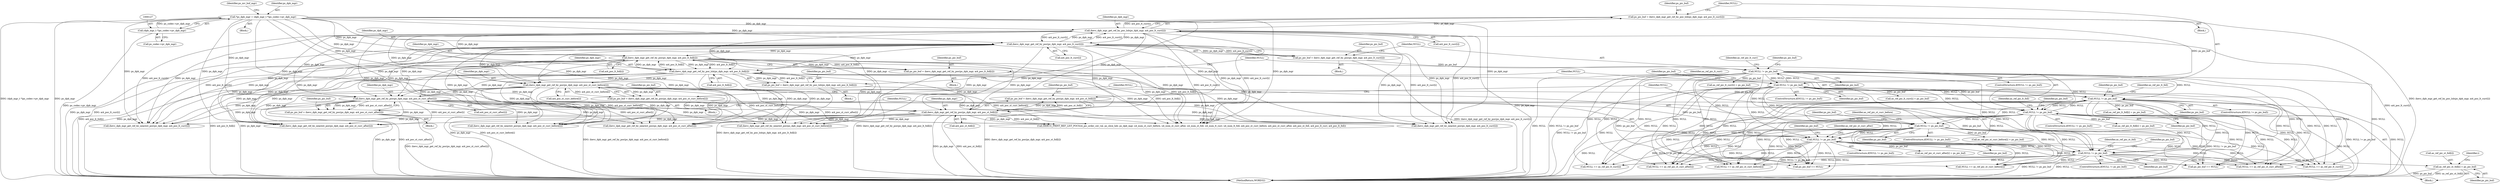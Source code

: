 digraph "0_Android_913d9e8d93d6b81bb8eac3fc2c1426651f5b259d_0@array" {
"1000709" [label="(Call,as_ref_pic_st_foll[i] = ps_pic_buf)"];
"1000701" [label="(Call,NULL != ps_pic_buf)"];
"1000539" [label="(Call,NULL != ps_pic_buf)"];
"1000516" [label="(Call,NULL != ps_pic_buf)"];
"1000508" [label="(Call,ps_pic_buf = ihevc_dpb_mgr_get_ref_by_poc_lsb(ps_dpb_mgr, ai4_poc_lt_curr[i]))"];
"1000510" [label="(Call,ihevc_dpb_mgr_get_ref_by_poc_lsb(ps_dpb_mgr, ai4_poc_lt_curr[i]))"];
"1000124" [label="(Call,*ps_dpb_mgr = (dpb_mgr_t *)ps_codec->pv_dpb_mgr)"];
"1000126" [label="(Call,(dpb_mgr_t *)ps_codec->pv_dpb_mgr)"];
"1000533" [label="(Call,ihevc_dpb_mgr_get_ref_by_poc(ps_dpb_mgr, ai4_poc_lt_curr[i]))"];
"1000531" [label="(Call,ps_pic_buf = ihevc_dpb_mgr_get_ref_by_poc(ps_dpb_mgr, ai4_poc_lt_curr[i]))"];
"1000579" [label="(Call,NULL != ps_pic_buf)"];
"1000602" [label="(Call,NULL != ps_pic_buf)"];
"1000594" [label="(Call,ps_pic_buf = ihevc_dpb_mgr_get_ref_by_poc(ps_dpb_mgr, ai4_poc_lt_foll[i]))"];
"1000596" [label="(Call,ihevc_dpb_mgr_get_ref_by_poc(ps_dpb_mgr, ai4_poc_lt_foll[i]))"];
"1000573" [label="(Call,ihevc_dpb_mgr_get_ref_by_poc_lsb(ps_dpb_mgr, ai4_poc_lt_foll[i]))"];
"1000571" [label="(Call,ps_pic_buf = ihevc_dpb_mgr_get_ref_by_poc_lsb(ps_dpb_mgr, ai4_poc_lt_foll[i]))"];
"1000635" [label="(Call,NULL != ps_pic_buf)"];
"1000627" [label="(Call,ps_pic_buf = ihevc_dpb_mgr_get_ref_by_poc(ps_dpb_mgr, ai4_poc_st_curr_before[i]))"];
"1000629" [label="(Call,ihevc_dpb_mgr_get_ref_by_poc(ps_dpb_mgr, ai4_poc_st_curr_before[i]))"];
"1000668" [label="(Call,NULL != ps_pic_buf)"];
"1000660" [label="(Call,ps_pic_buf = ihevc_dpb_mgr_get_ref_by_poc(ps_dpb_mgr, ai4_poc_st_curr_after[i]))"];
"1000662" [label="(Call,ihevc_dpb_mgr_get_ref_by_poc(ps_dpb_mgr, ai4_poc_st_curr_after[i]))"];
"1000693" [label="(Call,ps_pic_buf = ihevc_dpb_mgr_get_ref_by_poc(ps_dpb_mgr, ai4_poc_st_foll[i]))"];
"1000695" [label="(Call,ihevc_dpb_mgr_get_ref_by_poc(ps_dpb_mgr, ai4_poc_st_foll[i]))"];
"1000637" [label="(Identifier,ps_pic_buf)"];
"1000661" [label="(Identifier,ps_pic_buf)"];
"1000573" [label="(Call,ihevc_dpb_mgr_get_ref_by_poc_lsb(ps_dpb_mgr, ai4_poc_lt_foll[i]))"];
"1000570" [label="(Block,)"];
"1000668" [label="(Call,NULL != ps_pic_buf)"];
"1000673" [label="(Identifier,ps_pic_buf)"];
"1000701" [label="(Call,NULL != ps_pic_buf)"];
"1000664" [label="(Call,ai4_poc_st_curr_after[i])"];
"1000593" [label="(Block,)"];
"1000667" [label="(ControlStructure,if(NULL != ps_pic_buf))"];
"1000630" [label="(Identifier,ps_dpb_mgr)"];
"1000813" [label="(Call,NULL == as_ref_pic_st_curr_after[i])"];
"1000509" [label="(Identifier,ps_pic_buf)"];
"1000521" [label="(Identifier,ps_pic_buf)"];
"1000584" [label="(Identifier,ps_pic_buf)"];
"1000663" [label="(Identifier,ps_dpb_mgr)"];
"1000631" [label="(Call,ai4_poc_st_curr_before[i])"];
"1000595" [label="(Identifier,ps_pic_buf)"];
"1000628" [label="(Identifier,ps_pic_buf)"];
"1000535" [label="(Call,ai4_poc_lt_curr[i])"];
"1000602" [label="(Call,NULL != ps_pic_buf)"];
"1001058" [label="(Call,ihevc_dpb_mgr_get_ref_by_nearest_poc(ps_dpb_mgr, ai4_poc_st_curr_before[i]))"];
"1000572" [label="(Identifier,ps_pic_buf)"];
"1001090" [label="(Call,NULL == as_ref_pic_lt_curr[i])"];
"1000547" [label="(Call,as_ref_pic_lt_curr[i] = ps_pic_buf)"];
"1000124" [label="(Call,*ps_dpb_mgr = (dpb_mgr_t *)ps_codec->pv_dpb_mgr)"];
"1000660" [label="(Call,ps_pic_buf = ihevc_dpb_mgr_get_ref_by_poc(ps_dpb_mgr, ai4_poc_st_curr_after[i]))"];
"1000532" [label="(Identifier,ps_pic_buf)"];
"1000539" [label="(Call,NULL != ps_pic_buf)"];
"1000865" [label="(Call,ihevc_dpb_mgr_get_ref_by_nearest_poc(ps_dpb_mgr, ai4_poc_lt_curr[i]))"];
"1000571" [label="(Call,ps_pic_buf = ihevc_dpb_mgr_get_ref_by_poc_lsb(ps_dpb_mgr, ai4_poc_lt_foll[i]))"];
"1000579" [label="(Call,NULL != ps_pic_buf)"];
"1000581" [label="(Identifier,ps_pic_buf)"];
"1000676" [label="(Call,as_ref_pic_st_curr_after[i] = ps_pic_buf)"];
"1000512" [label="(Call,ai4_poc_lt_curr[i])"];
"1000589" [label="(Identifier,as_ref_pic_lt_foll)"];
"1000526" [label="(Identifier,as_ref_pic_lt_curr)"];
"1000612" [label="(Identifier,as_ref_pic_lt_foll)"];
"1000691" [label="(Identifier,i)"];
"1000711" [label="(Identifier,as_ref_pic_st_foll)"];
"1000510" [label="(Call,ihevc_dpb_mgr_get_ref_by_poc_lsb(ps_dpb_mgr, ai4_poc_lt_curr[i]))"];
"1000517" [label="(Identifier,NULL)"];
"1000578" [label="(ControlStructure,if(NULL != ps_pic_buf))"];
"1000823" [label="(Call,ihevc_dpb_mgr_get_ref_by_nearest_poc(ps_dpb_mgr, ai4_poc_st_curr_after[i]))"];
"1000697" [label="(Call,ai4_poc_st_foll[i])"];
"1000934" [label="(Call,ps_pic_buf == NULL)"];
"1000635" [label="(Call,NULL != ps_pic_buf)"];
"1000629" [label="(Call,ihevc_dpb_mgr_get_ref_by_poc(ps_dpb_mgr, ai4_poc_st_curr_before[i]))"];
"1000700" [label="(ControlStructure,if(NULL != ps_pic_buf))"];
"1000597" [label="(Identifier,ps_dpb_mgr)"];
"1000696" [label="(Identifier,ps_dpb_mgr)"];
"1000692" [label="(Block,)"];
"1000695" [label="(Call,ihevc_dpb_mgr_get_ref_by_poc(ps_dpb_mgr, ai4_poc_st_foll[i]))"];
"1000710" [label="(Call,as_ref_pic_st_foll[i])"];
"1000662" [label="(Call,ihevc_dpb_mgr_get_ref_by_poc(ps_dpb_mgr, ai4_poc_st_curr_after[i]))"];
"1000601" [label="(ControlStructure,if(NULL != ps_pic_buf))"];
"1000709" [label="(Call,as_ref_pic_st_foll[i] = ps_pic_buf)"];
"1000706" [label="(Identifier,ps_pic_buf)"];
"1000659" [label="(Block,)"];
"1000694" [label="(Identifier,ps_pic_buf)"];
"1000693" [label="(Call,ps_pic_buf = ihevc_dpb_mgr_get_ref_by_poc(ps_dpb_mgr, ai4_poc_st_foll[i]))"];
"1000128" [label="(Call,ps_codec->pv_dpb_mgr)"];
"1000670" [label="(Identifier,ps_pic_buf)"];
"1000678" [label="(Identifier,as_ref_pic_st_curr_after)"];
"1000533" [label="(Call,ihevc_dpb_mgr_get_ref_by_poc(ps_dpb_mgr, ai4_poc_lt_curr[i]))"];
"1000610" [label="(Call,as_ref_pic_lt_foll[i] = ps_pic_buf)"];
"1000515" [label="(ControlStructure,if(NULL != ps_pic_buf))"];
"1000508" [label="(Call,ps_pic_buf = ihevc_dpb_mgr_get_ref_by_poc_lsb(ps_dpb_mgr, ai4_poc_lt_curr[i]))"];
"1000604" [label="(Identifier,ps_pic_buf)"];
"1000518" [label="(Identifier,ps_pic_buf)"];
"1000855" [label="(Call,NULL == as_ref_pic_lt_curr[i])"];
"1000541" [label="(Identifier,ps_pic_buf)"];
"1000544" [label="(Identifier,ps_pic_buf)"];
"1000549" [label="(Identifier,as_ref_pic_lt_curr)"];
"1000575" [label="(Call,ai4_poc_lt_foll[i])"];
"1000636" [label="(Identifier,NULL)"];
"1000125" [label="(Identifier,ps_dpb_mgr)"];
"1000530" [label="(Block,)"];
"1001190" [label="(Call,DEBUG_PRINT_REF_LIST_POCS(i4_pic_order_cnt_val, ps_slice_hdr, ps_dpb_mgr, u4_num_st_curr_before, u4_num_st_curr_after, u4_num_st_foll, u4_num_lt_curr, u4_num_lt_foll, ai4_poc_st_curr_before, ai4_poc_st_curr_after, ai4_poc_st_foll, ai4_poc_lt_curr, ai4_poc_lt_foll))"];
"1000634" [label="(ControlStructure,if(NULL != ps_pic_buf))"];
"1000507" [label="(Block,)"];
"1001006" [label="(Call,NULL == as_ref_pic_st_curr_after[i])"];
"1000640" [label="(Identifier,ps_pic_buf)"];
"1000703" [label="(Identifier,ps_pic_buf)"];
"1000645" [label="(Identifier,as_ref_pic_st_curr_before)"];
"1000580" [label="(Identifier,NULL)"];
"1000781" [label="(Call,ihevc_dpb_mgr_get_ref_by_nearest_poc(ps_dpb_mgr, ai4_poc_st_curr_before[i]))"];
"1000126" [label="(Call,(dpb_mgr_t *)ps_codec->pv_dpb_mgr)"];
"1000574" [label="(Identifier,ps_dpb_mgr)"];
"1000531" [label="(Call,ps_pic_buf = ihevc_dpb_mgr_get_ref_by_poc(ps_dpb_mgr, ai4_poc_lt_curr[i]))"];
"1000598" [label="(Call,ai4_poc_lt_foll[i])"];
"1000713" [label="(Identifier,ps_pic_buf)"];
"1000587" [label="(Call,as_ref_pic_lt_foll[i] = ps_pic_buf)"];
"1000702" [label="(Identifier,NULL)"];
"1000524" [label="(Call,as_ref_pic_lt_curr[i] = ps_pic_buf)"];
"1001100" [label="(Call,ihevc_dpb_mgr_get_ref_by_nearest_poc(ps_dpb_mgr, ai4_poc_lt_curr[i]))"];
"1000112" [label="(Block,)"];
"1000516" [label="(Call,NULL != ps_pic_buf)"];
"1000603" [label="(Identifier,NULL)"];
"1000538" [label="(ControlStructure,if(NULL != ps_pic_buf))"];
"1000627" [label="(Call,ps_pic_buf = ihevc_dpb_mgr_get_ref_by_poc(ps_dpb_mgr, ai4_poc_st_curr_before[i]))"];
"1001048" [label="(Call,NULL == as_ref_pic_st_curr_before[i])"];
"1000607" [label="(Identifier,ps_pic_buf)"];
"1000594" [label="(Call,ps_pic_buf = ihevc_dpb_mgr_get_ref_by_poc(ps_dpb_mgr, ai4_poc_lt_foll[i]))"];
"1001169" [label="(Call,ps_pic_buf == NULL)"];
"1000596" [label="(Call,ihevc_dpb_mgr_get_ref_by_poc(ps_dpb_mgr, ai4_poc_lt_foll[i]))"];
"1000534" [label="(Identifier,ps_dpb_mgr)"];
"1000669" [label="(Identifier,NULL)"];
"1000643" [label="(Call,as_ref_pic_st_curr_before[i] = ps_pic_buf)"];
"1000540" [label="(Identifier,NULL)"];
"1001016" [label="(Call,ihevc_dpb_mgr_get_ref_by_nearest_poc(ps_dpb_mgr, ai4_poc_st_curr_after[i]))"];
"1000133" [label="(Identifier,ps_mv_buf_mgr)"];
"1001297" [label="(MethodReturn,WORD32)"];
"1000511" [label="(Identifier,ps_dpb_mgr)"];
"1000626" [label="(Block,)"];
"1000771" [label="(Call,NULL == as_ref_pic_st_curr_before[i])"];
"1000709" -> "1000692"  [label="AST: "];
"1000709" -> "1000713"  [label="CFG: "];
"1000710" -> "1000709"  [label="AST: "];
"1000713" -> "1000709"  [label="AST: "];
"1000691" -> "1000709"  [label="CFG: "];
"1000709" -> "1001297"  [label="DDG: as_ref_pic_st_foll[i]"];
"1000709" -> "1001297"  [label="DDG: ps_pic_buf"];
"1000701" -> "1000709"  [label="DDG: ps_pic_buf"];
"1000701" -> "1000700"  [label="AST: "];
"1000701" -> "1000703"  [label="CFG: "];
"1000702" -> "1000701"  [label="AST: "];
"1000703" -> "1000701"  [label="AST: "];
"1000706" -> "1000701"  [label="CFG: "];
"1000711" -> "1000701"  [label="CFG: "];
"1000701" -> "1001297"  [label="DDG: NULL != ps_pic_buf"];
"1000701" -> "1001297"  [label="DDG: NULL"];
"1000539" -> "1000701"  [label="DDG: NULL"];
"1000579" -> "1000701"  [label="DDG: NULL"];
"1000635" -> "1000701"  [label="DDG: NULL"];
"1000602" -> "1000701"  [label="DDG: NULL"];
"1000668" -> "1000701"  [label="DDG: NULL"];
"1000516" -> "1000701"  [label="DDG: NULL"];
"1000693" -> "1000701"  [label="DDG: ps_pic_buf"];
"1000701" -> "1000771"  [label="DDG: NULL"];
"1000701" -> "1000813"  [label="DDG: NULL"];
"1000701" -> "1000855"  [label="DDG: NULL"];
"1000701" -> "1000934"  [label="DDG: NULL"];
"1000701" -> "1001006"  [label="DDG: NULL"];
"1000701" -> "1001048"  [label="DDG: NULL"];
"1000701" -> "1001090"  [label="DDG: NULL"];
"1000701" -> "1001169"  [label="DDG: NULL"];
"1000539" -> "1000538"  [label="AST: "];
"1000539" -> "1000541"  [label="CFG: "];
"1000540" -> "1000539"  [label="AST: "];
"1000541" -> "1000539"  [label="AST: "];
"1000544" -> "1000539"  [label="CFG: "];
"1000549" -> "1000539"  [label="CFG: "];
"1000539" -> "1001297"  [label="DDG: NULL"];
"1000539" -> "1001297"  [label="DDG: NULL != ps_pic_buf"];
"1000539" -> "1000516"  [label="DDG: NULL"];
"1000516" -> "1000539"  [label="DDG: NULL"];
"1000531" -> "1000539"  [label="DDG: ps_pic_buf"];
"1000539" -> "1000547"  [label="DDG: ps_pic_buf"];
"1000539" -> "1000579"  [label="DDG: NULL"];
"1000539" -> "1000602"  [label="DDG: NULL"];
"1000539" -> "1000635"  [label="DDG: NULL"];
"1000539" -> "1000668"  [label="DDG: NULL"];
"1000539" -> "1000771"  [label="DDG: NULL"];
"1000539" -> "1000813"  [label="DDG: NULL"];
"1000539" -> "1000855"  [label="DDG: NULL"];
"1000539" -> "1000934"  [label="DDG: NULL"];
"1000539" -> "1001006"  [label="DDG: NULL"];
"1000539" -> "1001048"  [label="DDG: NULL"];
"1000539" -> "1001090"  [label="DDG: NULL"];
"1000539" -> "1001169"  [label="DDG: NULL"];
"1000516" -> "1000515"  [label="AST: "];
"1000516" -> "1000518"  [label="CFG: "];
"1000517" -> "1000516"  [label="AST: "];
"1000518" -> "1000516"  [label="AST: "];
"1000521" -> "1000516"  [label="CFG: "];
"1000526" -> "1000516"  [label="CFG: "];
"1000516" -> "1001297"  [label="DDG: NULL != ps_pic_buf"];
"1000516" -> "1001297"  [label="DDG: NULL"];
"1000508" -> "1000516"  [label="DDG: ps_pic_buf"];
"1000516" -> "1000524"  [label="DDG: ps_pic_buf"];
"1000516" -> "1000579"  [label="DDG: NULL"];
"1000516" -> "1000602"  [label="DDG: NULL"];
"1000516" -> "1000635"  [label="DDG: NULL"];
"1000516" -> "1000668"  [label="DDG: NULL"];
"1000516" -> "1000771"  [label="DDG: NULL"];
"1000516" -> "1000813"  [label="DDG: NULL"];
"1000516" -> "1000855"  [label="DDG: NULL"];
"1000516" -> "1000934"  [label="DDG: NULL"];
"1000516" -> "1001006"  [label="DDG: NULL"];
"1000516" -> "1001048"  [label="DDG: NULL"];
"1000516" -> "1001090"  [label="DDG: NULL"];
"1000516" -> "1001169"  [label="DDG: NULL"];
"1000508" -> "1000507"  [label="AST: "];
"1000508" -> "1000510"  [label="CFG: "];
"1000509" -> "1000508"  [label="AST: "];
"1000510" -> "1000508"  [label="AST: "];
"1000517" -> "1000508"  [label="CFG: "];
"1000508" -> "1001297"  [label="DDG: ihevc_dpb_mgr_get_ref_by_poc_lsb(ps_dpb_mgr, ai4_poc_lt_curr[i])"];
"1000510" -> "1000508"  [label="DDG: ps_dpb_mgr"];
"1000510" -> "1000508"  [label="DDG: ai4_poc_lt_curr[i]"];
"1000510" -> "1000512"  [label="CFG: "];
"1000511" -> "1000510"  [label="AST: "];
"1000512" -> "1000510"  [label="AST: "];
"1000510" -> "1001297"  [label="DDG: ps_dpb_mgr"];
"1000510" -> "1001297"  [label="DDG: ai4_poc_lt_curr[i]"];
"1000124" -> "1000510"  [label="DDG: ps_dpb_mgr"];
"1000533" -> "1000510"  [label="DDG: ps_dpb_mgr"];
"1000533" -> "1000510"  [label="DDG: ai4_poc_lt_curr[i]"];
"1000510" -> "1000533"  [label="DDG: ps_dpb_mgr"];
"1000510" -> "1000533"  [label="DDG: ai4_poc_lt_curr[i]"];
"1000510" -> "1000573"  [label="DDG: ps_dpb_mgr"];
"1000510" -> "1000596"  [label="DDG: ps_dpb_mgr"];
"1000510" -> "1000629"  [label="DDG: ps_dpb_mgr"];
"1000510" -> "1000662"  [label="DDG: ps_dpb_mgr"];
"1000510" -> "1000695"  [label="DDG: ps_dpb_mgr"];
"1000510" -> "1000781"  [label="DDG: ps_dpb_mgr"];
"1000510" -> "1000823"  [label="DDG: ps_dpb_mgr"];
"1000510" -> "1000865"  [label="DDG: ps_dpb_mgr"];
"1000510" -> "1000865"  [label="DDG: ai4_poc_lt_curr[i]"];
"1000510" -> "1001016"  [label="DDG: ps_dpb_mgr"];
"1000510" -> "1001058"  [label="DDG: ps_dpb_mgr"];
"1000510" -> "1001100"  [label="DDG: ps_dpb_mgr"];
"1000510" -> "1001100"  [label="DDG: ai4_poc_lt_curr[i]"];
"1000510" -> "1001190"  [label="DDG: ps_dpb_mgr"];
"1000510" -> "1001190"  [label="DDG: ai4_poc_lt_curr[i]"];
"1000124" -> "1000112"  [label="AST: "];
"1000124" -> "1000126"  [label="CFG: "];
"1000125" -> "1000124"  [label="AST: "];
"1000126" -> "1000124"  [label="AST: "];
"1000133" -> "1000124"  [label="CFG: "];
"1000124" -> "1001297"  [label="DDG: (dpb_mgr_t *)ps_codec->pv_dpb_mgr"];
"1000124" -> "1001297"  [label="DDG: ps_dpb_mgr"];
"1000126" -> "1000124"  [label="DDG: ps_codec->pv_dpb_mgr"];
"1000124" -> "1000533"  [label="DDG: ps_dpb_mgr"];
"1000124" -> "1000573"  [label="DDG: ps_dpb_mgr"];
"1000124" -> "1000596"  [label="DDG: ps_dpb_mgr"];
"1000124" -> "1000629"  [label="DDG: ps_dpb_mgr"];
"1000124" -> "1000662"  [label="DDG: ps_dpb_mgr"];
"1000124" -> "1000695"  [label="DDG: ps_dpb_mgr"];
"1000124" -> "1000781"  [label="DDG: ps_dpb_mgr"];
"1000124" -> "1000823"  [label="DDG: ps_dpb_mgr"];
"1000124" -> "1000865"  [label="DDG: ps_dpb_mgr"];
"1000124" -> "1001016"  [label="DDG: ps_dpb_mgr"];
"1000124" -> "1001058"  [label="DDG: ps_dpb_mgr"];
"1000124" -> "1001100"  [label="DDG: ps_dpb_mgr"];
"1000124" -> "1001190"  [label="DDG: ps_dpb_mgr"];
"1000126" -> "1000128"  [label="CFG: "];
"1000127" -> "1000126"  [label="AST: "];
"1000128" -> "1000126"  [label="AST: "];
"1000126" -> "1001297"  [label="DDG: ps_codec->pv_dpb_mgr"];
"1000533" -> "1000531"  [label="AST: "];
"1000533" -> "1000535"  [label="CFG: "];
"1000534" -> "1000533"  [label="AST: "];
"1000535" -> "1000533"  [label="AST: "];
"1000531" -> "1000533"  [label="CFG: "];
"1000533" -> "1001297"  [label="DDG: ps_dpb_mgr"];
"1000533" -> "1001297"  [label="DDG: ai4_poc_lt_curr[i]"];
"1000533" -> "1000531"  [label="DDG: ps_dpb_mgr"];
"1000533" -> "1000531"  [label="DDG: ai4_poc_lt_curr[i]"];
"1000533" -> "1000573"  [label="DDG: ps_dpb_mgr"];
"1000533" -> "1000596"  [label="DDG: ps_dpb_mgr"];
"1000533" -> "1000629"  [label="DDG: ps_dpb_mgr"];
"1000533" -> "1000662"  [label="DDG: ps_dpb_mgr"];
"1000533" -> "1000695"  [label="DDG: ps_dpb_mgr"];
"1000533" -> "1000781"  [label="DDG: ps_dpb_mgr"];
"1000533" -> "1000823"  [label="DDG: ps_dpb_mgr"];
"1000533" -> "1000865"  [label="DDG: ps_dpb_mgr"];
"1000533" -> "1000865"  [label="DDG: ai4_poc_lt_curr[i]"];
"1000533" -> "1001016"  [label="DDG: ps_dpb_mgr"];
"1000533" -> "1001058"  [label="DDG: ps_dpb_mgr"];
"1000533" -> "1001100"  [label="DDG: ps_dpb_mgr"];
"1000533" -> "1001100"  [label="DDG: ai4_poc_lt_curr[i]"];
"1000533" -> "1001190"  [label="DDG: ps_dpb_mgr"];
"1000533" -> "1001190"  [label="DDG: ai4_poc_lt_curr[i]"];
"1000531" -> "1000530"  [label="AST: "];
"1000532" -> "1000531"  [label="AST: "];
"1000540" -> "1000531"  [label="CFG: "];
"1000531" -> "1001297"  [label="DDG: ihevc_dpb_mgr_get_ref_by_poc(ps_dpb_mgr, ai4_poc_lt_curr[i])"];
"1000579" -> "1000578"  [label="AST: "];
"1000579" -> "1000581"  [label="CFG: "];
"1000580" -> "1000579"  [label="AST: "];
"1000581" -> "1000579"  [label="AST: "];
"1000584" -> "1000579"  [label="CFG: "];
"1000589" -> "1000579"  [label="CFG: "];
"1000579" -> "1001297"  [label="DDG: NULL != ps_pic_buf"];
"1000579" -> "1001297"  [label="DDG: NULL"];
"1000602" -> "1000579"  [label="DDG: NULL"];
"1000571" -> "1000579"  [label="DDG: ps_pic_buf"];
"1000579" -> "1000587"  [label="DDG: ps_pic_buf"];
"1000579" -> "1000602"  [label="DDG: NULL"];
"1000579" -> "1000635"  [label="DDG: NULL"];
"1000579" -> "1000668"  [label="DDG: NULL"];
"1000579" -> "1000771"  [label="DDG: NULL"];
"1000579" -> "1000813"  [label="DDG: NULL"];
"1000579" -> "1000855"  [label="DDG: NULL"];
"1000579" -> "1000934"  [label="DDG: NULL"];
"1000579" -> "1001006"  [label="DDG: NULL"];
"1000579" -> "1001048"  [label="DDG: NULL"];
"1000579" -> "1001090"  [label="DDG: NULL"];
"1000579" -> "1001169"  [label="DDG: NULL"];
"1000602" -> "1000601"  [label="AST: "];
"1000602" -> "1000604"  [label="CFG: "];
"1000603" -> "1000602"  [label="AST: "];
"1000604" -> "1000602"  [label="AST: "];
"1000607" -> "1000602"  [label="CFG: "];
"1000612" -> "1000602"  [label="CFG: "];
"1000602" -> "1001297"  [label="DDG: NULL != ps_pic_buf"];
"1000602" -> "1001297"  [label="DDG: NULL"];
"1000594" -> "1000602"  [label="DDG: ps_pic_buf"];
"1000602" -> "1000610"  [label="DDG: ps_pic_buf"];
"1000602" -> "1000635"  [label="DDG: NULL"];
"1000602" -> "1000668"  [label="DDG: NULL"];
"1000602" -> "1000771"  [label="DDG: NULL"];
"1000602" -> "1000813"  [label="DDG: NULL"];
"1000602" -> "1000855"  [label="DDG: NULL"];
"1000602" -> "1000934"  [label="DDG: NULL"];
"1000602" -> "1001006"  [label="DDG: NULL"];
"1000602" -> "1001048"  [label="DDG: NULL"];
"1000602" -> "1001090"  [label="DDG: NULL"];
"1000602" -> "1001169"  [label="DDG: NULL"];
"1000594" -> "1000593"  [label="AST: "];
"1000594" -> "1000596"  [label="CFG: "];
"1000595" -> "1000594"  [label="AST: "];
"1000596" -> "1000594"  [label="AST: "];
"1000603" -> "1000594"  [label="CFG: "];
"1000594" -> "1001297"  [label="DDG: ihevc_dpb_mgr_get_ref_by_poc(ps_dpb_mgr, ai4_poc_lt_foll[i])"];
"1000596" -> "1000594"  [label="DDG: ps_dpb_mgr"];
"1000596" -> "1000594"  [label="DDG: ai4_poc_lt_foll[i]"];
"1000596" -> "1000598"  [label="CFG: "];
"1000597" -> "1000596"  [label="AST: "];
"1000598" -> "1000596"  [label="AST: "];
"1000596" -> "1001297"  [label="DDG: ai4_poc_lt_foll[i]"];
"1000596" -> "1001297"  [label="DDG: ps_dpb_mgr"];
"1000596" -> "1000573"  [label="DDG: ps_dpb_mgr"];
"1000596" -> "1000573"  [label="DDG: ai4_poc_lt_foll[i]"];
"1000573" -> "1000596"  [label="DDG: ps_dpb_mgr"];
"1000573" -> "1000596"  [label="DDG: ai4_poc_lt_foll[i]"];
"1000596" -> "1000629"  [label="DDG: ps_dpb_mgr"];
"1000596" -> "1000662"  [label="DDG: ps_dpb_mgr"];
"1000596" -> "1000695"  [label="DDG: ps_dpb_mgr"];
"1000596" -> "1000781"  [label="DDG: ps_dpb_mgr"];
"1000596" -> "1000823"  [label="DDG: ps_dpb_mgr"];
"1000596" -> "1000865"  [label="DDG: ps_dpb_mgr"];
"1000596" -> "1001016"  [label="DDG: ps_dpb_mgr"];
"1000596" -> "1001058"  [label="DDG: ps_dpb_mgr"];
"1000596" -> "1001100"  [label="DDG: ps_dpb_mgr"];
"1000596" -> "1001190"  [label="DDG: ps_dpb_mgr"];
"1000596" -> "1001190"  [label="DDG: ai4_poc_lt_foll[i]"];
"1000573" -> "1000571"  [label="AST: "];
"1000573" -> "1000575"  [label="CFG: "];
"1000574" -> "1000573"  [label="AST: "];
"1000575" -> "1000573"  [label="AST: "];
"1000571" -> "1000573"  [label="CFG: "];
"1000573" -> "1001297"  [label="DDG: ai4_poc_lt_foll[i]"];
"1000573" -> "1001297"  [label="DDG: ps_dpb_mgr"];
"1000573" -> "1000571"  [label="DDG: ps_dpb_mgr"];
"1000573" -> "1000571"  [label="DDG: ai4_poc_lt_foll[i]"];
"1000573" -> "1000629"  [label="DDG: ps_dpb_mgr"];
"1000573" -> "1000662"  [label="DDG: ps_dpb_mgr"];
"1000573" -> "1000695"  [label="DDG: ps_dpb_mgr"];
"1000573" -> "1000781"  [label="DDG: ps_dpb_mgr"];
"1000573" -> "1000823"  [label="DDG: ps_dpb_mgr"];
"1000573" -> "1000865"  [label="DDG: ps_dpb_mgr"];
"1000573" -> "1001016"  [label="DDG: ps_dpb_mgr"];
"1000573" -> "1001058"  [label="DDG: ps_dpb_mgr"];
"1000573" -> "1001100"  [label="DDG: ps_dpb_mgr"];
"1000573" -> "1001190"  [label="DDG: ps_dpb_mgr"];
"1000573" -> "1001190"  [label="DDG: ai4_poc_lt_foll[i]"];
"1000571" -> "1000570"  [label="AST: "];
"1000572" -> "1000571"  [label="AST: "];
"1000580" -> "1000571"  [label="CFG: "];
"1000571" -> "1001297"  [label="DDG: ihevc_dpb_mgr_get_ref_by_poc_lsb(ps_dpb_mgr, ai4_poc_lt_foll[i])"];
"1000635" -> "1000634"  [label="AST: "];
"1000635" -> "1000637"  [label="CFG: "];
"1000636" -> "1000635"  [label="AST: "];
"1000637" -> "1000635"  [label="AST: "];
"1000640" -> "1000635"  [label="CFG: "];
"1000645" -> "1000635"  [label="CFG: "];
"1000635" -> "1001297"  [label="DDG: NULL != ps_pic_buf"];
"1000635" -> "1001297"  [label="DDG: NULL"];
"1000627" -> "1000635"  [label="DDG: ps_pic_buf"];
"1000635" -> "1000643"  [label="DDG: ps_pic_buf"];
"1000635" -> "1000668"  [label="DDG: NULL"];
"1000635" -> "1000771"  [label="DDG: NULL"];
"1000635" -> "1000813"  [label="DDG: NULL"];
"1000635" -> "1000855"  [label="DDG: NULL"];
"1000635" -> "1000934"  [label="DDG: NULL"];
"1000635" -> "1001006"  [label="DDG: NULL"];
"1000635" -> "1001048"  [label="DDG: NULL"];
"1000635" -> "1001090"  [label="DDG: NULL"];
"1000635" -> "1001169"  [label="DDG: NULL"];
"1000627" -> "1000626"  [label="AST: "];
"1000627" -> "1000629"  [label="CFG: "];
"1000628" -> "1000627"  [label="AST: "];
"1000629" -> "1000627"  [label="AST: "];
"1000636" -> "1000627"  [label="CFG: "];
"1000627" -> "1001297"  [label="DDG: ihevc_dpb_mgr_get_ref_by_poc(ps_dpb_mgr, ai4_poc_st_curr_before[i])"];
"1000629" -> "1000627"  [label="DDG: ps_dpb_mgr"];
"1000629" -> "1000627"  [label="DDG: ai4_poc_st_curr_before[i]"];
"1000629" -> "1000631"  [label="CFG: "];
"1000630" -> "1000629"  [label="AST: "];
"1000631" -> "1000629"  [label="AST: "];
"1000629" -> "1001297"  [label="DDG: ps_dpb_mgr"];
"1000629" -> "1001297"  [label="DDG: ai4_poc_st_curr_before[i]"];
"1000629" -> "1000662"  [label="DDG: ps_dpb_mgr"];
"1000629" -> "1000695"  [label="DDG: ps_dpb_mgr"];
"1000629" -> "1000781"  [label="DDG: ps_dpb_mgr"];
"1000629" -> "1000781"  [label="DDG: ai4_poc_st_curr_before[i]"];
"1000629" -> "1000823"  [label="DDG: ps_dpb_mgr"];
"1000629" -> "1000865"  [label="DDG: ps_dpb_mgr"];
"1000629" -> "1001016"  [label="DDG: ps_dpb_mgr"];
"1000629" -> "1001058"  [label="DDG: ps_dpb_mgr"];
"1000629" -> "1001058"  [label="DDG: ai4_poc_st_curr_before[i]"];
"1000629" -> "1001100"  [label="DDG: ps_dpb_mgr"];
"1000629" -> "1001190"  [label="DDG: ps_dpb_mgr"];
"1000629" -> "1001190"  [label="DDG: ai4_poc_st_curr_before[i]"];
"1000668" -> "1000667"  [label="AST: "];
"1000668" -> "1000670"  [label="CFG: "];
"1000669" -> "1000668"  [label="AST: "];
"1000670" -> "1000668"  [label="AST: "];
"1000673" -> "1000668"  [label="CFG: "];
"1000678" -> "1000668"  [label="CFG: "];
"1000668" -> "1001297"  [label="DDG: NULL != ps_pic_buf"];
"1000668" -> "1001297"  [label="DDG: NULL"];
"1000660" -> "1000668"  [label="DDG: ps_pic_buf"];
"1000668" -> "1000676"  [label="DDG: ps_pic_buf"];
"1000668" -> "1000771"  [label="DDG: NULL"];
"1000668" -> "1000813"  [label="DDG: NULL"];
"1000668" -> "1000855"  [label="DDG: NULL"];
"1000668" -> "1000934"  [label="DDG: NULL"];
"1000668" -> "1001006"  [label="DDG: NULL"];
"1000668" -> "1001048"  [label="DDG: NULL"];
"1000668" -> "1001090"  [label="DDG: NULL"];
"1000668" -> "1001169"  [label="DDG: NULL"];
"1000660" -> "1000659"  [label="AST: "];
"1000660" -> "1000662"  [label="CFG: "];
"1000661" -> "1000660"  [label="AST: "];
"1000662" -> "1000660"  [label="AST: "];
"1000669" -> "1000660"  [label="CFG: "];
"1000660" -> "1001297"  [label="DDG: ihevc_dpb_mgr_get_ref_by_poc(ps_dpb_mgr, ai4_poc_st_curr_after[i])"];
"1000662" -> "1000660"  [label="DDG: ps_dpb_mgr"];
"1000662" -> "1000660"  [label="DDG: ai4_poc_st_curr_after[i]"];
"1000662" -> "1000664"  [label="CFG: "];
"1000663" -> "1000662"  [label="AST: "];
"1000664" -> "1000662"  [label="AST: "];
"1000662" -> "1001297"  [label="DDG: ps_dpb_mgr"];
"1000662" -> "1001297"  [label="DDG: ai4_poc_st_curr_after[i]"];
"1000662" -> "1000695"  [label="DDG: ps_dpb_mgr"];
"1000662" -> "1000781"  [label="DDG: ps_dpb_mgr"];
"1000662" -> "1000823"  [label="DDG: ps_dpb_mgr"];
"1000662" -> "1000823"  [label="DDG: ai4_poc_st_curr_after[i]"];
"1000662" -> "1000865"  [label="DDG: ps_dpb_mgr"];
"1000662" -> "1001016"  [label="DDG: ps_dpb_mgr"];
"1000662" -> "1001016"  [label="DDG: ai4_poc_st_curr_after[i]"];
"1000662" -> "1001058"  [label="DDG: ps_dpb_mgr"];
"1000662" -> "1001100"  [label="DDG: ps_dpb_mgr"];
"1000662" -> "1001190"  [label="DDG: ps_dpb_mgr"];
"1000662" -> "1001190"  [label="DDG: ai4_poc_st_curr_after[i]"];
"1000693" -> "1000692"  [label="AST: "];
"1000693" -> "1000695"  [label="CFG: "];
"1000694" -> "1000693"  [label="AST: "];
"1000695" -> "1000693"  [label="AST: "];
"1000702" -> "1000693"  [label="CFG: "];
"1000693" -> "1001297"  [label="DDG: ihevc_dpb_mgr_get_ref_by_poc(ps_dpb_mgr, ai4_poc_st_foll[i])"];
"1000695" -> "1000693"  [label="DDG: ps_dpb_mgr"];
"1000695" -> "1000693"  [label="DDG: ai4_poc_st_foll[i]"];
"1000695" -> "1000697"  [label="CFG: "];
"1000696" -> "1000695"  [label="AST: "];
"1000697" -> "1000695"  [label="AST: "];
"1000695" -> "1001297"  [label="DDG: ps_dpb_mgr"];
"1000695" -> "1001297"  [label="DDG: ai4_poc_st_foll[i]"];
"1000695" -> "1000781"  [label="DDG: ps_dpb_mgr"];
"1000695" -> "1000823"  [label="DDG: ps_dpb_mgr"];
"1000695" -> "1000865"  [label="DDG: ps_dpb_mgr"];
"1000695" -> "1001016"  [label="DDG: ps_dpb_mgr"];
"1000695" -> "1001058"  [label="DDG: ps_dpb_mgr"];
"1000695" -> "1001100"  [label="DDG: ps_dpb_mgr"];
"1000695" -> "1001190"  [label="DDG: ps_dpb_mgr"];
"1000695" -> "1001190"  [label="DDG: ai4_poc_st_foll[i]"];
}
